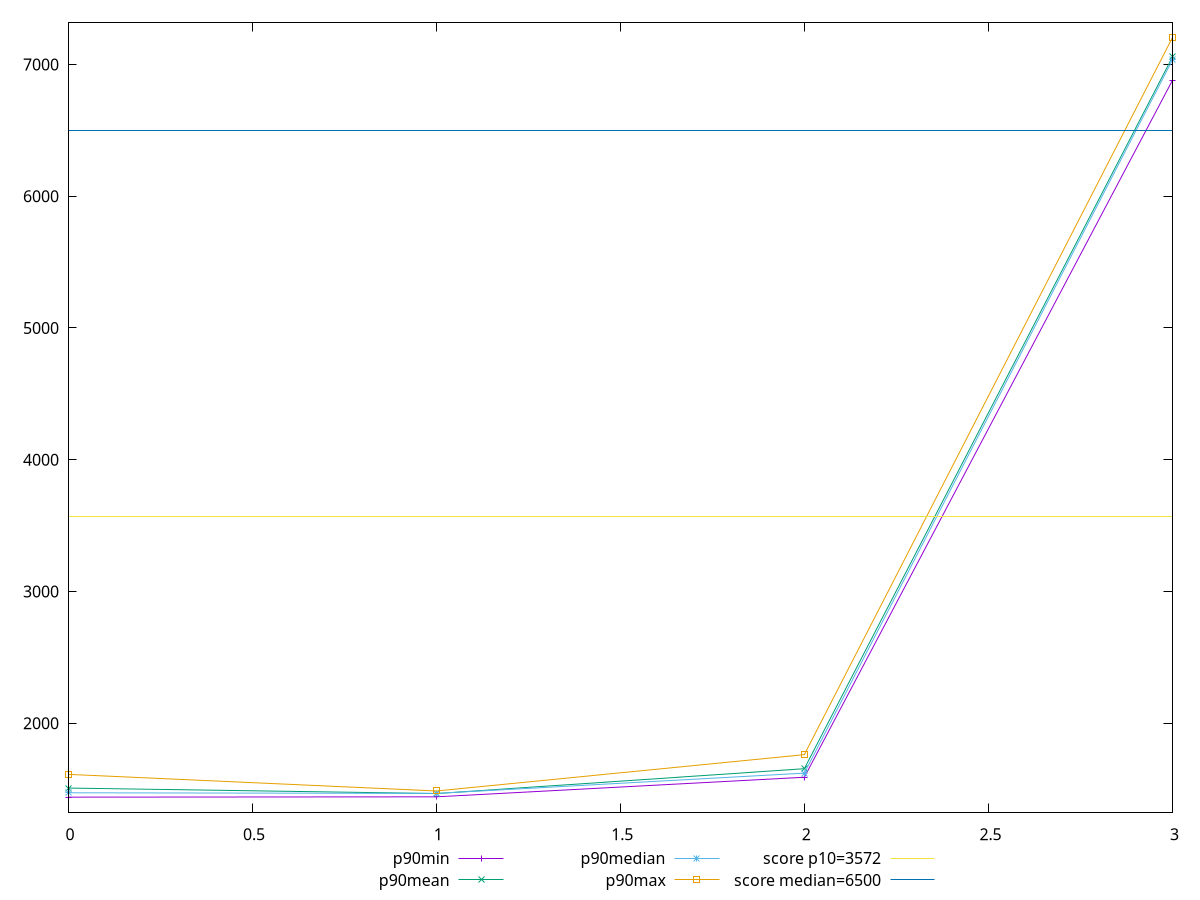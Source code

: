 reset

$p90Min <<EOF
0 1438.2479999999998
1 1440.6399000000001
2 1589.4264
3 6880.339999999999
EOF

$p90Mean <<EOF
0 1507.342510638298
1 1465.3804595744682
2 1654.1890623655913
3 7057.756143617024
EOF

$p90Median <<EOF
0 1471.3545
1 1466.6541000000002
2 1620.7644
3 7035.502
EOF

$p90Max <<EOF
0 1611.1575
1 1485.1023
2 1761.02
3 7205.072000000001
EOF

set key outside below
set xrange [0:3]
set yrange [1322.9115199999999:7320.408480000001]
set trange [1322.9115199999999:7320.408480000001]
set terminal svg size 640, 560 enhanced background rgb 'white'
set output "reports/report_00030_2021-02-24T20-42-31.540Z/first-cpu-idle/progression/value.svg"

plot $p90Min title "p90min" with linespoints, \
     $p90Mean title "p90mean" with linespoints, \
     $p90Median title "p90median" with linespoints, \
     $p90Max title "p90max" with linespoints, \
     3572 title "score p10=3572", \
     6500 title "score median=6500"

reset
